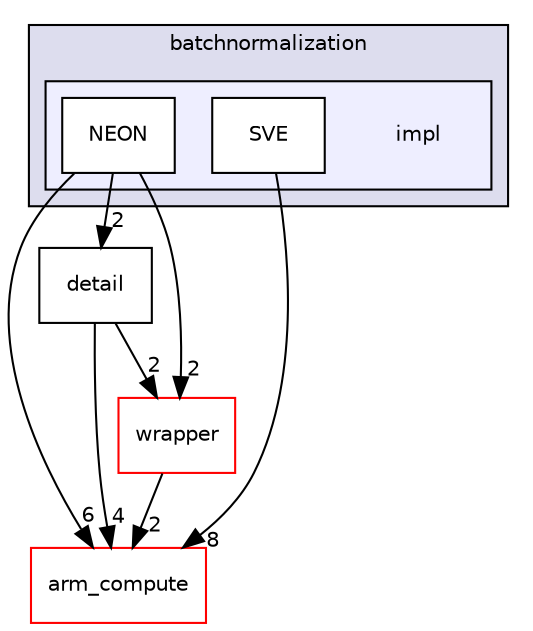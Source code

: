 digraph "src/core/NEON/kernels/batchnormalization/impl" {
  compound=true
  node [ fontsize="10", fontname="Helvetica"];
  edge [ labelfontsize="10", labelfontname="Helvetica"];
  subgraph clusterdir_f5eb3f990fb66d2a1104d2728906b7d4 {
    graph [ bgcolor="#ddddee", pencolor="black", label="batchnormalization" fontname="Helvetica", fontsize="10", URL="dir_f5eb3f990fb66d2a1104d2728906b7d4.xhtml"]
  subgraph clusterdir_cb95619f2cb225dbc45806f4593be807 {
    graph [ bgcolor="#eeeeff", pencolor="black", label="" URL="dir_cb95619f2cb225dbc45806f4593be807.xhtml"];
    dir_cb95619f2cb225dbc45806f4593be807 [shape=plaintext label="impl"];
  dir_4e353c318ce11c6ca294f8188327497f [shape=box label="NEON" fillcolor="white" style="filled" URL="dir_4e353c318ce11c6ca294f8188327497f.xhtml"];
  dir_9fe9119c5d521e66716787efc7a5a7e3 [shape=box label="SVE" fillcolor="white" style="filled" URL="dir_9fe9119c5d521e66716787efc7a5a7e3.xhtml"];
  }
  }
  dir_214608ef36d61442cb2b0c1c4e9a7def [shape=box label="arm_compute" fillcolor="white" style="filled" color="red" URL="dir_214608ef36d61442cb2b0c1c4e9a7def.xhtml"];
  dir_47c52b626b579a630a004d74c906e8a5 [shape=box label="detail" URL="dir_47c52b626b579a630a004d74c906e8a5.xhtml"];
  dir_8224aa485683c095eaa3fd7faa788467 [shape=box label="wrapper" fillcolor="white" style="filled" color="red" URL="dir_8224aa485683c095eaa3fd7faa788467.xhtml"];
  dir_8224aa485683c095eaa3fd7faa788467->dir_214608ef36d61442cb2b0c1c4e9a7def [headlabel="2", labeldistance=1.5 headhref="dir_000029_000000.xhtml"];
  dir_47c52b626b579a630a004d74c906e8a5->dir_214608ef36d61442cb2b0c1c4e9a7def [headlabel="4", labeldistance=1.5 headhref="dir_000472_000000.xhtml"];
  dir_47c52b626b579a630a004d74c906e8a5->dir_8224aa485683c095eaa3fd7faa788467 [headlabel="2", labeldistance=1.5 headhref="dir_000472_000029.xhtml"];
  dir_4e353c318ce11c6ca294f8188327497f->dir_214608ef36d61442cb2b0c1c4e9a7def [headlabel="6", labeldistance=1.5 headhref="dir_000416_000000.xhtml"];
  dir_4e353c318ce11c6ca294f8188327497f->dir_47c52b626b579a630a004d74c906e8a5 [headlabel="2", labeldistance=1.5 headhref="dir_000416_000472.xhtml"];
  dir_4e353c318ce11c6ca294f8188327497f->dir_8224aa485683c095eaa3fd7faa788467 [headlabel="2", labeldistance=1.5 headhref="dir_000416_000029.xhtml"];
  dir_9fe9119c5d521e66716787efc7a5a7e3->dir_214608ef36d61442cb2b0c1c4e9a7def [headlabel="8", labeldistance=1.5 headhref="dir_000417_000000.xhtml"];
}
